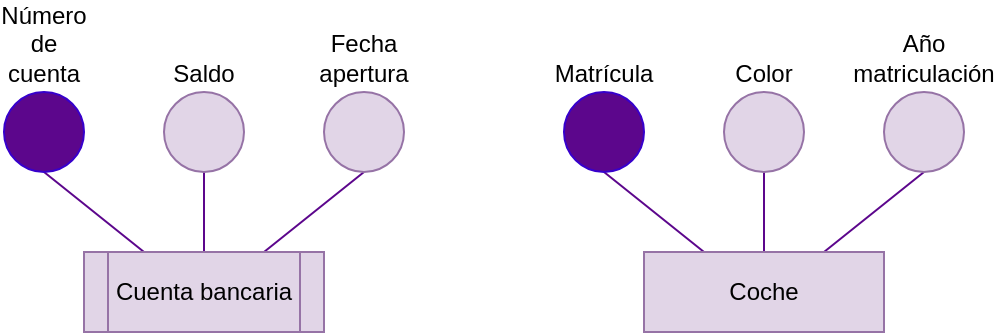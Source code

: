 <mxfile>
    <diagram id="iHmWBirWu7pzgefSVVVK" name="Page-1">
        <mxGraphModel dx="661" dy="606" grid="1" gridSize="10" guides="1" tooltips="1" connect="1" arrows="1" fold="1" page="1" pageScale="1" pageWidth="850" pageHeight="1100" math="0" shadow="0">
            <root>
                <mxCell id="0"/>
                <mxCell id="1" parent="0"/>
                <mxCell id="27" style="edgeStyle=none;html=1;exitX=0.25;exitY=0;exitDx=0;exitDy=0;entryX=0.5;entryY=1;entryDx=0;entryDy=0;strokeColor=#5C068C;endArrow=none;endFill=0;" edge="1" parent="1" source="2" target="24">
                    <mxGeometry relative="1" as="geometry"/>
                </mxCell>
                <mxCell id="28" style="edgeStyle=none;html=1;exitX=0.5;exitY=0;exitDx=0;exitDy=0;entryX=0.5;entryY=1;entryDx=0;entryDy=0;strokeColor=#5C068C;endArrow=none;endFill=0;" edge="1" parent="1" source="2" target="25">
                    <mxGeometry relative="1" as="geometry"/>
                </mxCell>
                <mxCell id="29" style="edgeStyle=none;html=1;exitX=0.75;exitY=0;exitDx=0;exitDy=0;entryX=0.5;entryY=1;entryDx=0;entryDy=0;strokeColor=#5C068C;endArrow=none;endFill=0;" edge="1" parent="1" source="2" target="26">
                    <mxGeometry relative="1" as="geometry"/>
                </mxCell>
                <mxCell id="2" value="Coche" style="rounded=0;whiteSpace=wrap;html=1;fillColor=#e1d5e7;strokeColor=#9673a6;" parent="1" vertex="1">
                    <mxGeometry x="360" y="200" width="120" height="40" as="geometry"/>
                </mxCell>
                <mxCell id="21" style="edgeStyle=none;html=1;exitX=0.25;exitY=0;exitDx=0;exitDy=0;entryX=0.5;entryY=1;entryDx=0;entryDy=0;strokeColor=#5C068C;endArrow=none;endFill=0;" edge="1" parent="1" source="6" target="17">
                    <mxGeometry relative="1" as="geometry"/>
                </mxCell>
                <mxCell id="22" style="edgeStyle=none;html=1;exitX=0.5;exitY=0;exitDx=0;exitDy=0;entryX=0.5;entryY=1;entryDx=0;entryDy=0;strokeColor=#5C068C;endArrow=none;endFill=0;" edge="1" parent="1" source="6" target="18">
                    <mxGeometry relative="1" as="geometry"/>
                </mxCell>
                <mxCell id="23" style="edgeStyle=none;html=1;exitX=0.75;exitY=0;exitDx=0;exitDy=0;entryX=0.5;entryY=1;entryDx=0;entryDy=0;strokeColor=#5C068C;endArrow=none;endFill=0;" edge="1" parent="1" source="6" target="19">
                    <mxGeometry relative="1" as="geometry"/>
                </mxCell>
                <mxCell id="6" value="Cuenta bancaria" style="shape=process;whiteSpace=wrap;html=1;backgroundOutline=1;fillColor=#e1d5e7;strokeColor=#9673a6;rounded=0;" parent="1" vertex="1">
                    <mxGeometry x="80" y="200" width="120" height="40" as="geometry"/>
                </mxCell>
                <mxCell id="17" value="Número de cuenta" style="ellipse;whiteSpace=wrap;html=1;aspect=fixed;fillColor=#5C068C;fontColor=#000000;strokeColor=#3700CC;verticalAlign=bottom;labelPosition=center;verticalLabelPosition=top;align=center;" vertex="1" parent="1">
                    <mxGeometry x="40" y="120" width="40" height="40" as="geometry"/>
                </mxCell>
                <mxCell id="18" value="Saldo" style="ellipse;whiteSpace=wrap;html=1;aspect=fixed;fillColor=#e1d5e7;strokeColor=#9673a6;verticalAlign=bottom;labelPosition=center;verticalLabelPosition=top;align=center;" vertex="1" parent="1">
                    <mxGeometry x="120" y="120" width="40" height="40" as="geometry"/>
                </mxCell>
                <mxCell id="19" value="Fecha apertura" style="ellipse;whiteSpace=wrap;html=1;aspect=fixed;fillColor=#e1d5e7;strokeColor=#9673a6;verticalAlign=bottom;labelPosition=center;verticalLabelPosition=top;align=center;" vertex="1" parent="1">
                    <mxGeometry x="200" y="120" width="40" height="40" as="geometry"/>
                </mxCell>
                <mxCell id="24" value="Matrícula" style="ellipse;whiteSpace=wrap;html=1;aspect=fixed;fillColor=#5C068C;fontColor=#000000;strokeColor=#3700CC;verticalAlign=bottom;labelPosition=center;verticalLabelPosition=top;align=center;" vertex="1" parent="1">
                    <mxGeometry x="320" y="120" width="40" height="40" as="geometry"/>
                </mxCell>
                <mxCell id="25" value="Color" style="ellipse;whiteSpace=wrap;html=1;aspect=fixed;fillColor=#e1d5e7;strokeColor=#9673a6;verticalAlign=bottom;labelPosition=center;verticalLabelPosition=top;align=center;" vertex="1" parent="1">
                    <mxGeometry x="400" y="120" width="40" height="40" as="geometry"/>
                </mxCell>
                <mxCell id="26" value="Año matriculación" style="ellipse;whiteSpace=wrap;html=1;aspect=fixed;fillColor=#e1d5e7;strokeColor=#9673a6;verticalAlign=bottom;labelPosition=center;verticalLabelPosition=top;align=center;" vertex="1" parent="1">
                    <mxGeometry x="480" y="120" width="40" height="40" as="geometry"/>
                </mxCell>
            </root>
        </mxGraphModel>
    </diagram>
</mxfile>